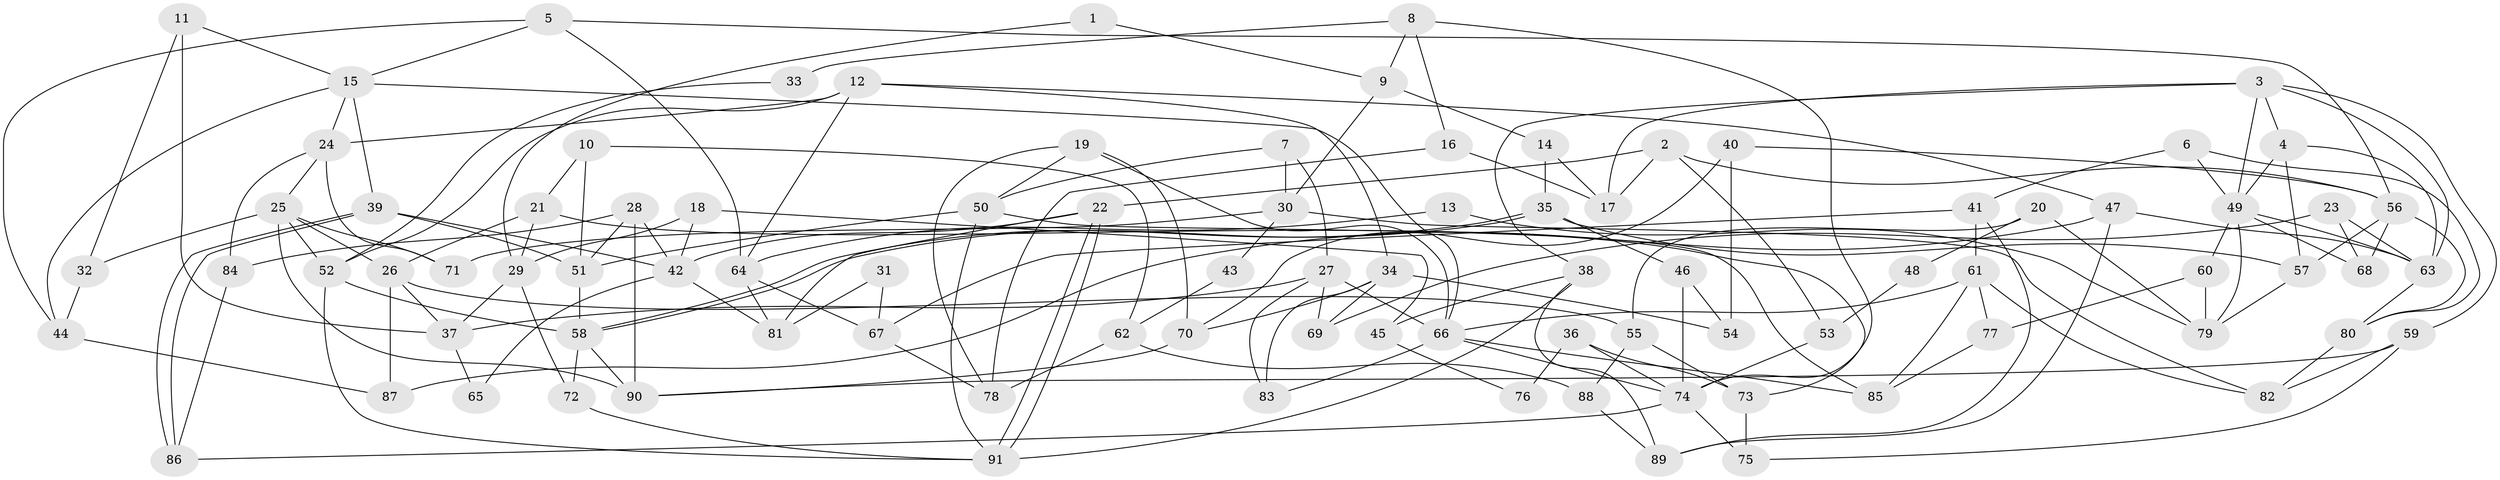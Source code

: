 // Generated by graph-tools (version 1.1) at 2025/51/03/09/25 04:51:41]
// undirected, 91 vertices, 182 edges
graph export_dot {
graph [start="1"]
  node [color=gray90,style=filled];
  1;
  2;
  3;
  4;
  5;
  6;
  7;
  8;
  9;
  10;
  11;
  12;
  13;
  14;
  15;
  16;
  17;
  18;
  19;
  20;
  21;
  22;
  23;
  24;
  25;
  26;
  27;
  28;
  29;
  30;
  31;
  32;
  33;
  34;
  35;
  36;
  37;
  38;
  39;
  40;
  41;
  42;
  43;
  44;
  45;
  46;
  47;
  48;
  49;
  50;
  51;
  52;
  53;
  54;
  55;
  56;
  57;
  58;
  59;
  60;
  61;
  62;
  63;
  64;
  65;
  66;
  67;
  68;
  69;
  70;
  71;
  72;
  73;
  74;
  75;
  76;
  77;
  78;
  79;
  80;
  81;
  82;
  83;
  84;
  85;
  86;
  87;
  88;
  89;
  90;
  91;
  1 -- 9;
  1 -- 29;
  2 -- 17;
  2 -- 22;
  2 -- 53;
  2 -- 56;
  3 -- 49;
  3 -- 38;
  3 -- 4;
  3 -- 17;
  3 -- 59;
  3 -- 63;
  4 -- 63;
  4 -- 49;
  4 -- 57;
  5 -- 15;
  5 -- 44;
  5 -- 56;
  5 -- 64;
  6 -- 80;
  6 -- 49;
  6 -- 41;
  7 -- 30;
  7 -- 27;
  7 -- 50;
  8 -- 74;
  8 -- 9;
  8 -- 16;
  8 -- 33;
  9 -- 30;
  9 -- 14;
  10 -- 21;
  10 -- 51;
  10 -- 62;
  11 -- 15;
  11 -- 32;
  11 -- 37;
  12 -- 24;
  12 -- 52;
  12 -- 34;
  12 -- 47;
  12 -- 64;
  13 -- 79;
  13 -- 64;
  14 -- 17;
  14 -- 35;
  15 -- 39;
  15 -- 24;
  15 -- 44;
  15 -- 66;
  16 -- 78;
  16 -- 17;
  18 -- 29;
  18 -- 42;
  18 -- 45;
  19 -- 50;
  19 -- 66;
  19 -- 70;
  19 -- 78;
  20 -- 79;
  20 -- 55;
  20 -- 48;
  21 -- 29;
  21 -- 73;
  21 -- 26;
  22 -- 81;
  22 -- 91;
  22 -- 91;
  22 -- 42;
  23 -- 63;
  23 -- 68;
  23 -- 69;
  24 -- 25;
  24 -- 84;
  24 -- 71;
  25 -- 90;
  25 -- 26;
  25 -- 32;
  25 -- 52;
  25 -- 71;
  26 -- 37;
  26 -- 55;
  26 -- 87;
  27 -- 69;
  27 -- 83;
  27 -- 37;
  27 -- 66;
  28 -- 51;
  28 -- 90;
  28 -- 42;
  28 -- 84;
  29 -- 37;
  29 -- 72;
  30 -- 71;
  30 -- 82;
  30 -- 43;
  31 -- 81;
  31 -- 67;
  32 -- 44;
  33 -- 52;
  34 -- 70;
  34 -- 54;
  34 -- 69;
  34 -- 83;
  35 -- 58;
  35 -- 58;
  35 -- 57;
  35 -- 46;
  36 -- 74;
  36 -- 73;
  36 -- 76;
  37 -- 65;
  38 -- 91;
  38 -- 89;
  38 -- 45;
  39 -- 42;
  39 -- 86;
  39 -- 86;
  39 -- 51;
  40 -- 56;
  40 -- 70;
  40 -- 54;
  41 -- 61;
  41 -- 67;
  41 -- 89;
  42 -- 65;
  42 -- 81;
  43 -- 62;
  44 -- 87;
  45 -- 76;
  46 -- 54;
  46 -- 74;
  47 -- 63;
  47 -- 87;
  47 -- 89;
  48 -- 53;
  49 -- 60;
  49 -- 63;
  49 -- 68;
  49 -- 79;
  50 -- 51;
  50 -- 85;
  50 -- 91;
  51 -- 58;
  52 -- 91;
  52 -- 58;
  53 -- 74;
  55 -- 88;
  55 -- 73;
  56 -- 57;
  56 -- 68;
  56 -- 80;
  57 -- 79;
  58 -- 72;
  58 -- 90;
  59 -- 82;
  59 -- 75;
  59 -- 90;
  60 -- 77;
  60 -- 79;
  61 -- 85;
  61 -- 66;
  61 -- 77;
  61 -- 82;
  62 -- 78;
  62 -- 88;
  63 -- 80;
  64 -- 67;
  64 -- 81;
  66 -- 74;
  66 -- 83;
  66 -- 85;
  67 -- 78;
  70 -- 90;
  72 -- 91;
  73 -- 75;
  74 -- 75;
  74 -- 86;
  77 -- 85;
  80 -- 82;
  84 -- 86;
  88 -- 89;
}
